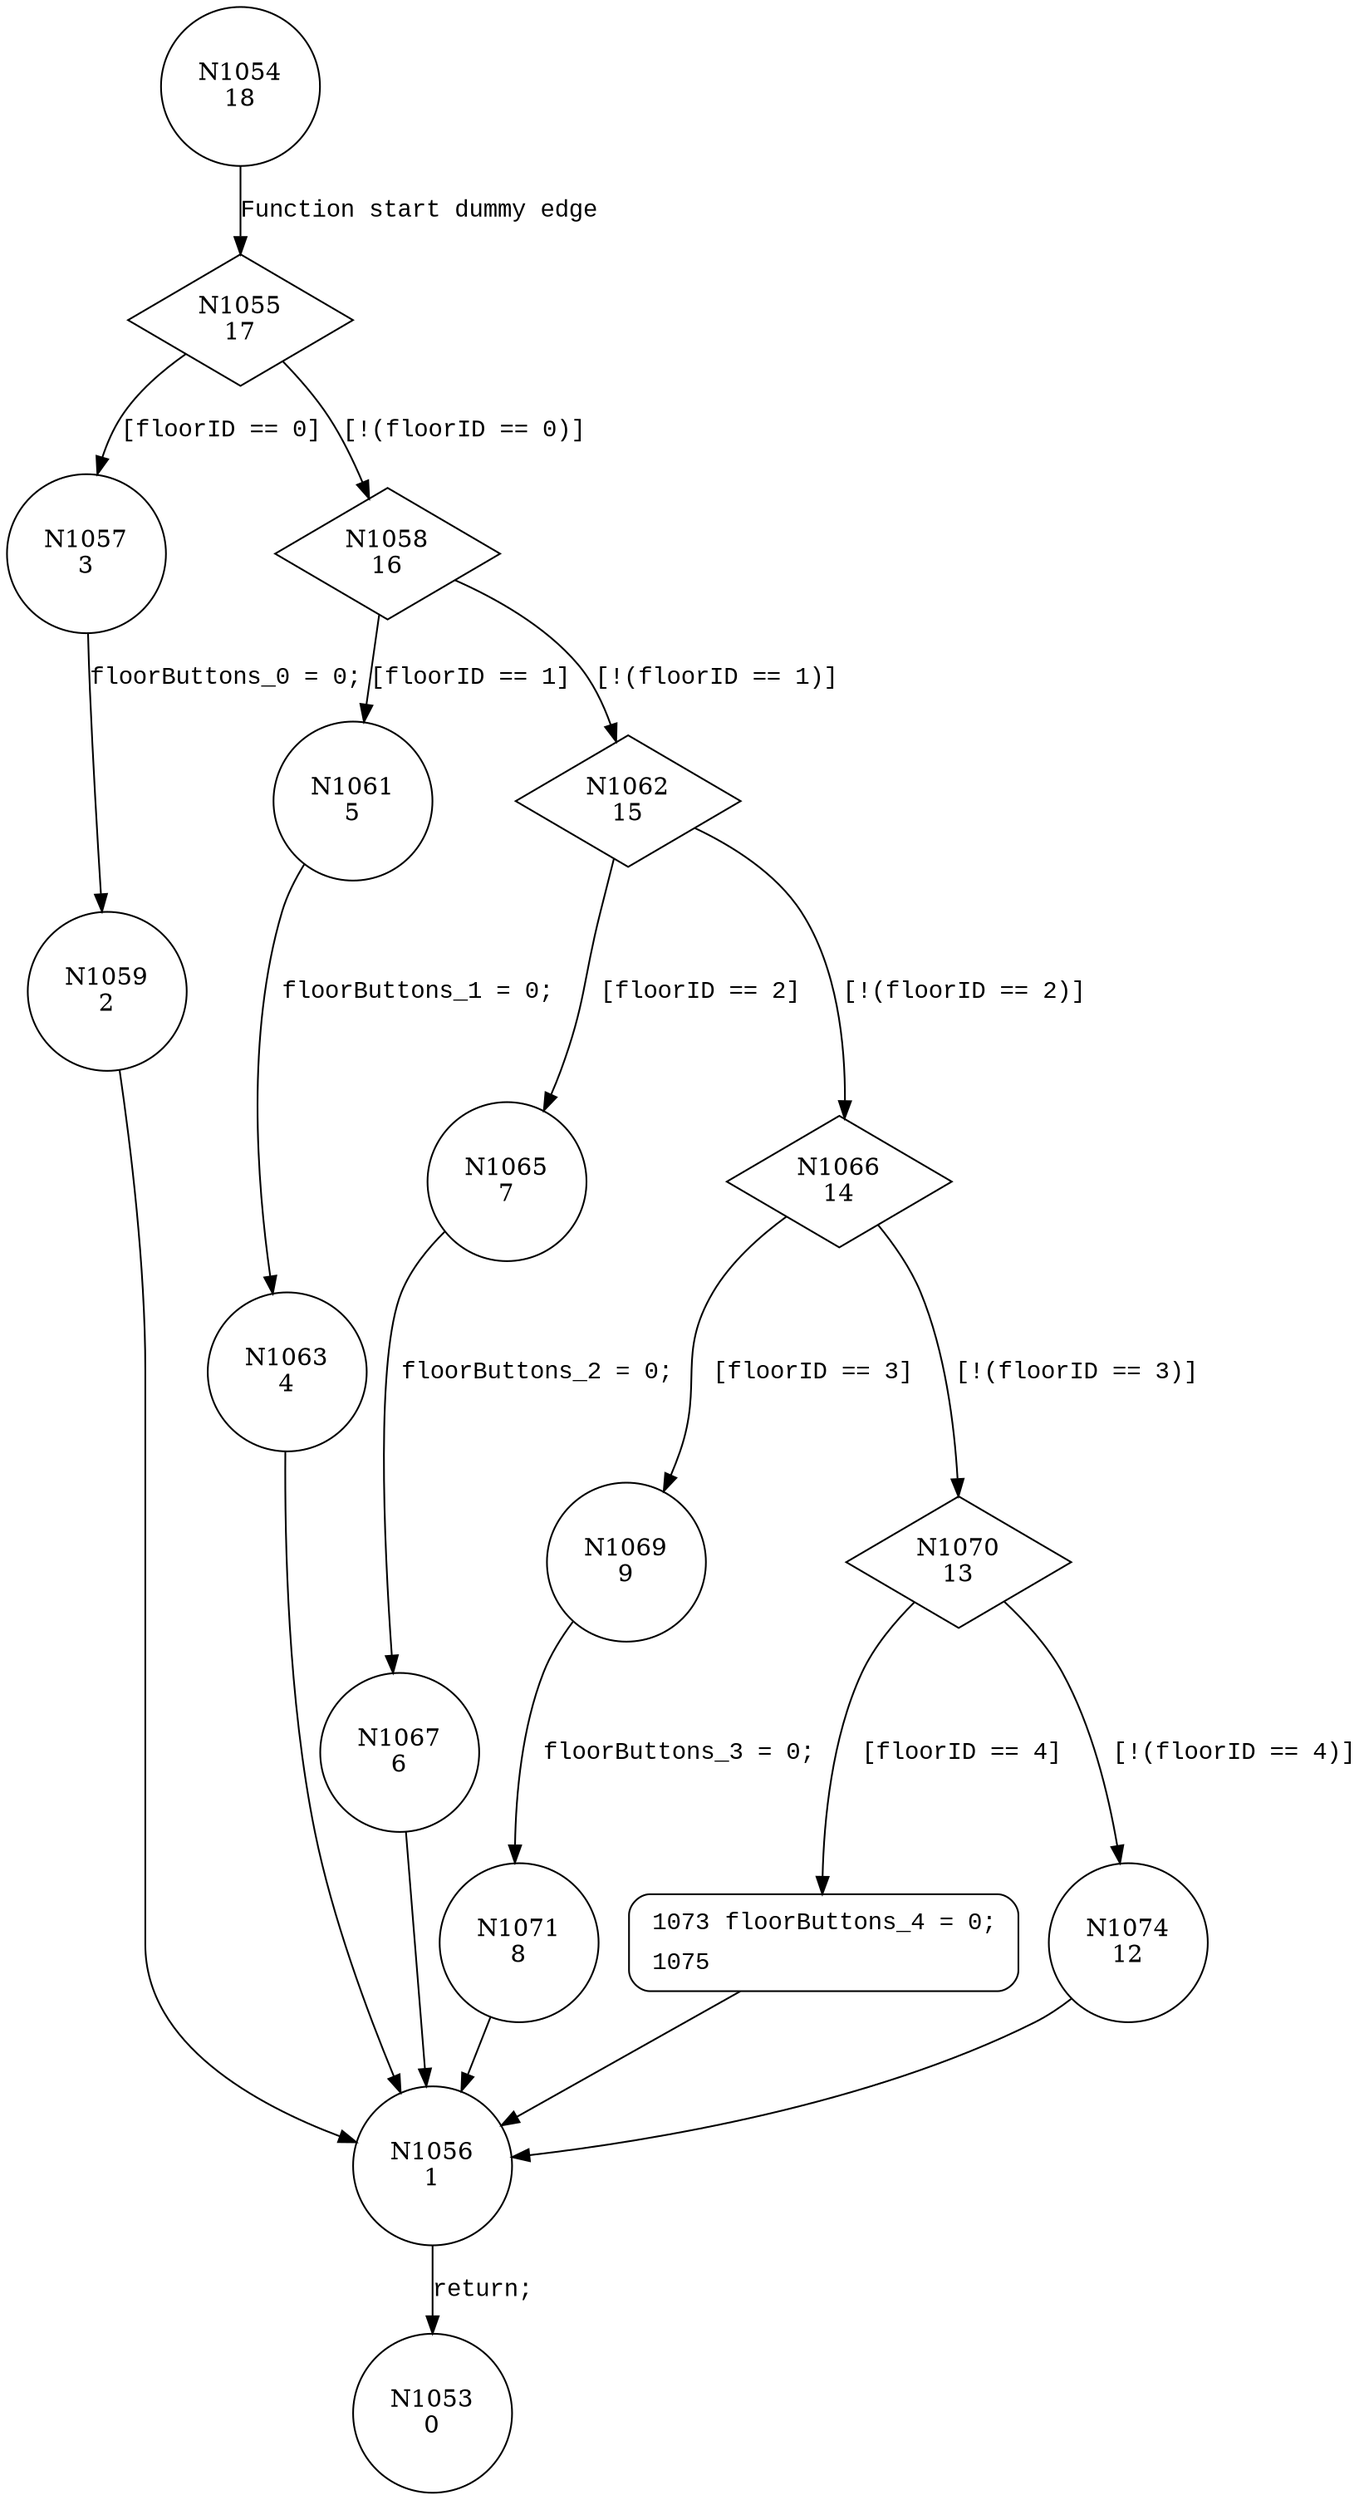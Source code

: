 digraph resetFloorButton {
1054 [shape="circle" label="N1054\n18"]
1055 [shape="diamond" label="N1055\n17"]
1057 [shape="circle" label="N1057\n3"]
1058 [shape="diamond" label="N1058\n16"]
1061 [shape="circle" label="N1061\n5"]
1062 [shape="diamond" label="N1062\n15"]
1065 [shape="circle" label="N1065\n7"]
1066 [shape="diamond" label="N1066\n14"]
1069 [shape="circle" label="N1069\n9"]
1070 [shape="diamond" label="N1070\n13"]
1073 [shape="circle" label="N1073\n11"]
1074 [shape="circle" label="N1074\n12"]
1056 [shape="circle" label="N1056\n1"]
1053 [shape="circle" label="N1053\n0"]
1071 [shape="circle" label="N1071\n8"]
1067 [shape="circle" label="N1067\n6"]
1063 [shape="circle" label="N1063\n4"]
1059 [shape="circle" label="N1059\n2"]
1073 [style="filled,bold" penwidth="1" fillcolor="white" fontname="Courier New" shape="Mrecord" label=<<table border="0" cellborder="0" cellpadding="3" bgcolor="white"><tr><td align="right">1073</td><td align="left">floorButtons_4 = 0;</td></tr><tr><td align="right">1075</td><td align="left"></td></tr></table>>]
1073 -> 1056[label=""]
1054 -> 1055 [label="Function start dummy edge" fontname="Courier New"]
1055 -> 1057 [label="[floorID == 0]" fontname="Courier New"]
1055 -> 1058 [label="[!(floorID == 0)]" fontname="Courier New"]
1058 -> 1061 [label="[floorID == 1]" fontname="Courier New"]
1058 -> 1062 [label="[!(floorID == 1)]" fontname="Courier New"]
1062 -> 1065 [label="[floorID == 2]" fontname="Courier New"]
1062 -> 1066 [label="[!(floorID == 2)]" fontname="Courier New"]
1066 -> 1069 [label="[floorID == 3]" fontname="Courier New"]
1066 -> 1070 [label="[!(floorID == 3)]" fontname="Courier New"]
1070 -> 1073 [label="[floorID == 4]" fontname="Courier New"]
1070 -> 1074 [label="[!(floorID == 4)]" fontname="Courier New"]
1056 -> 1053 [label="return;" fontname="Courier New"]
1069 -> 1071 [label="floorButtons_3 = 0;" fontname="Courier New"]
1065 -> 1067 [label="floorButtons_2 = 0;" fontname="Courier New"]
1061 -> 1063 [label="floorButtons_1 = 0;" fontname="Courier New"]
1057 -> 1059 [label="floorButtons_0 = 0;" fontname="Courier New"]
1074 -> 1056 [label="" fontname="Courier New"]
1071 -> 1056 [label="" fontname="Courier New"]
1067 -> 1056 [label="" fontname="Courier New"]
1063 -> 1056 [label="" fontname="Courier New"]
1059 -> 1056 [label="" fontname="Courier New"]
}